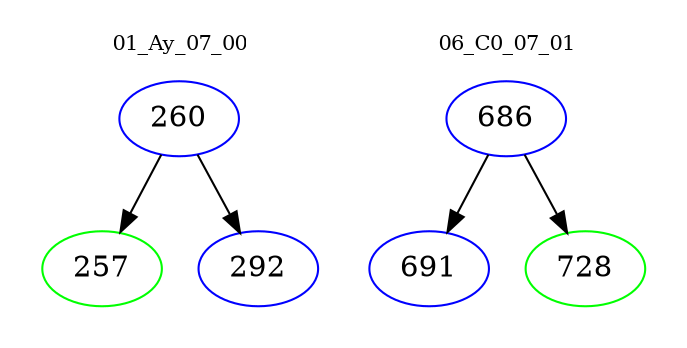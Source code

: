 digraph{
subgraph cluster_0 {
color = white
label = "01_Ay_07_00";
fontsize=10;
T0_260 [label="260", color="blue"]
T0_260 -> T0_257 [color="black"]
T0_257 [label="257", color="green"]
T0_260 -> T0_292 [color="black"]
T0_292 [label="292", color="blue"]
}
subgraph cluster_1 {
color = white
label = "06_C0_07_01";
fontsize=10;
T1_686 [label="686", color="blue"]
T1_686 -> T1_691 [color="black"]
T1_691 [label="691", color="blue"]
T1_686 -> T1_728 [color="black"]
T1_728 [label="728", color="green"]
}
}
